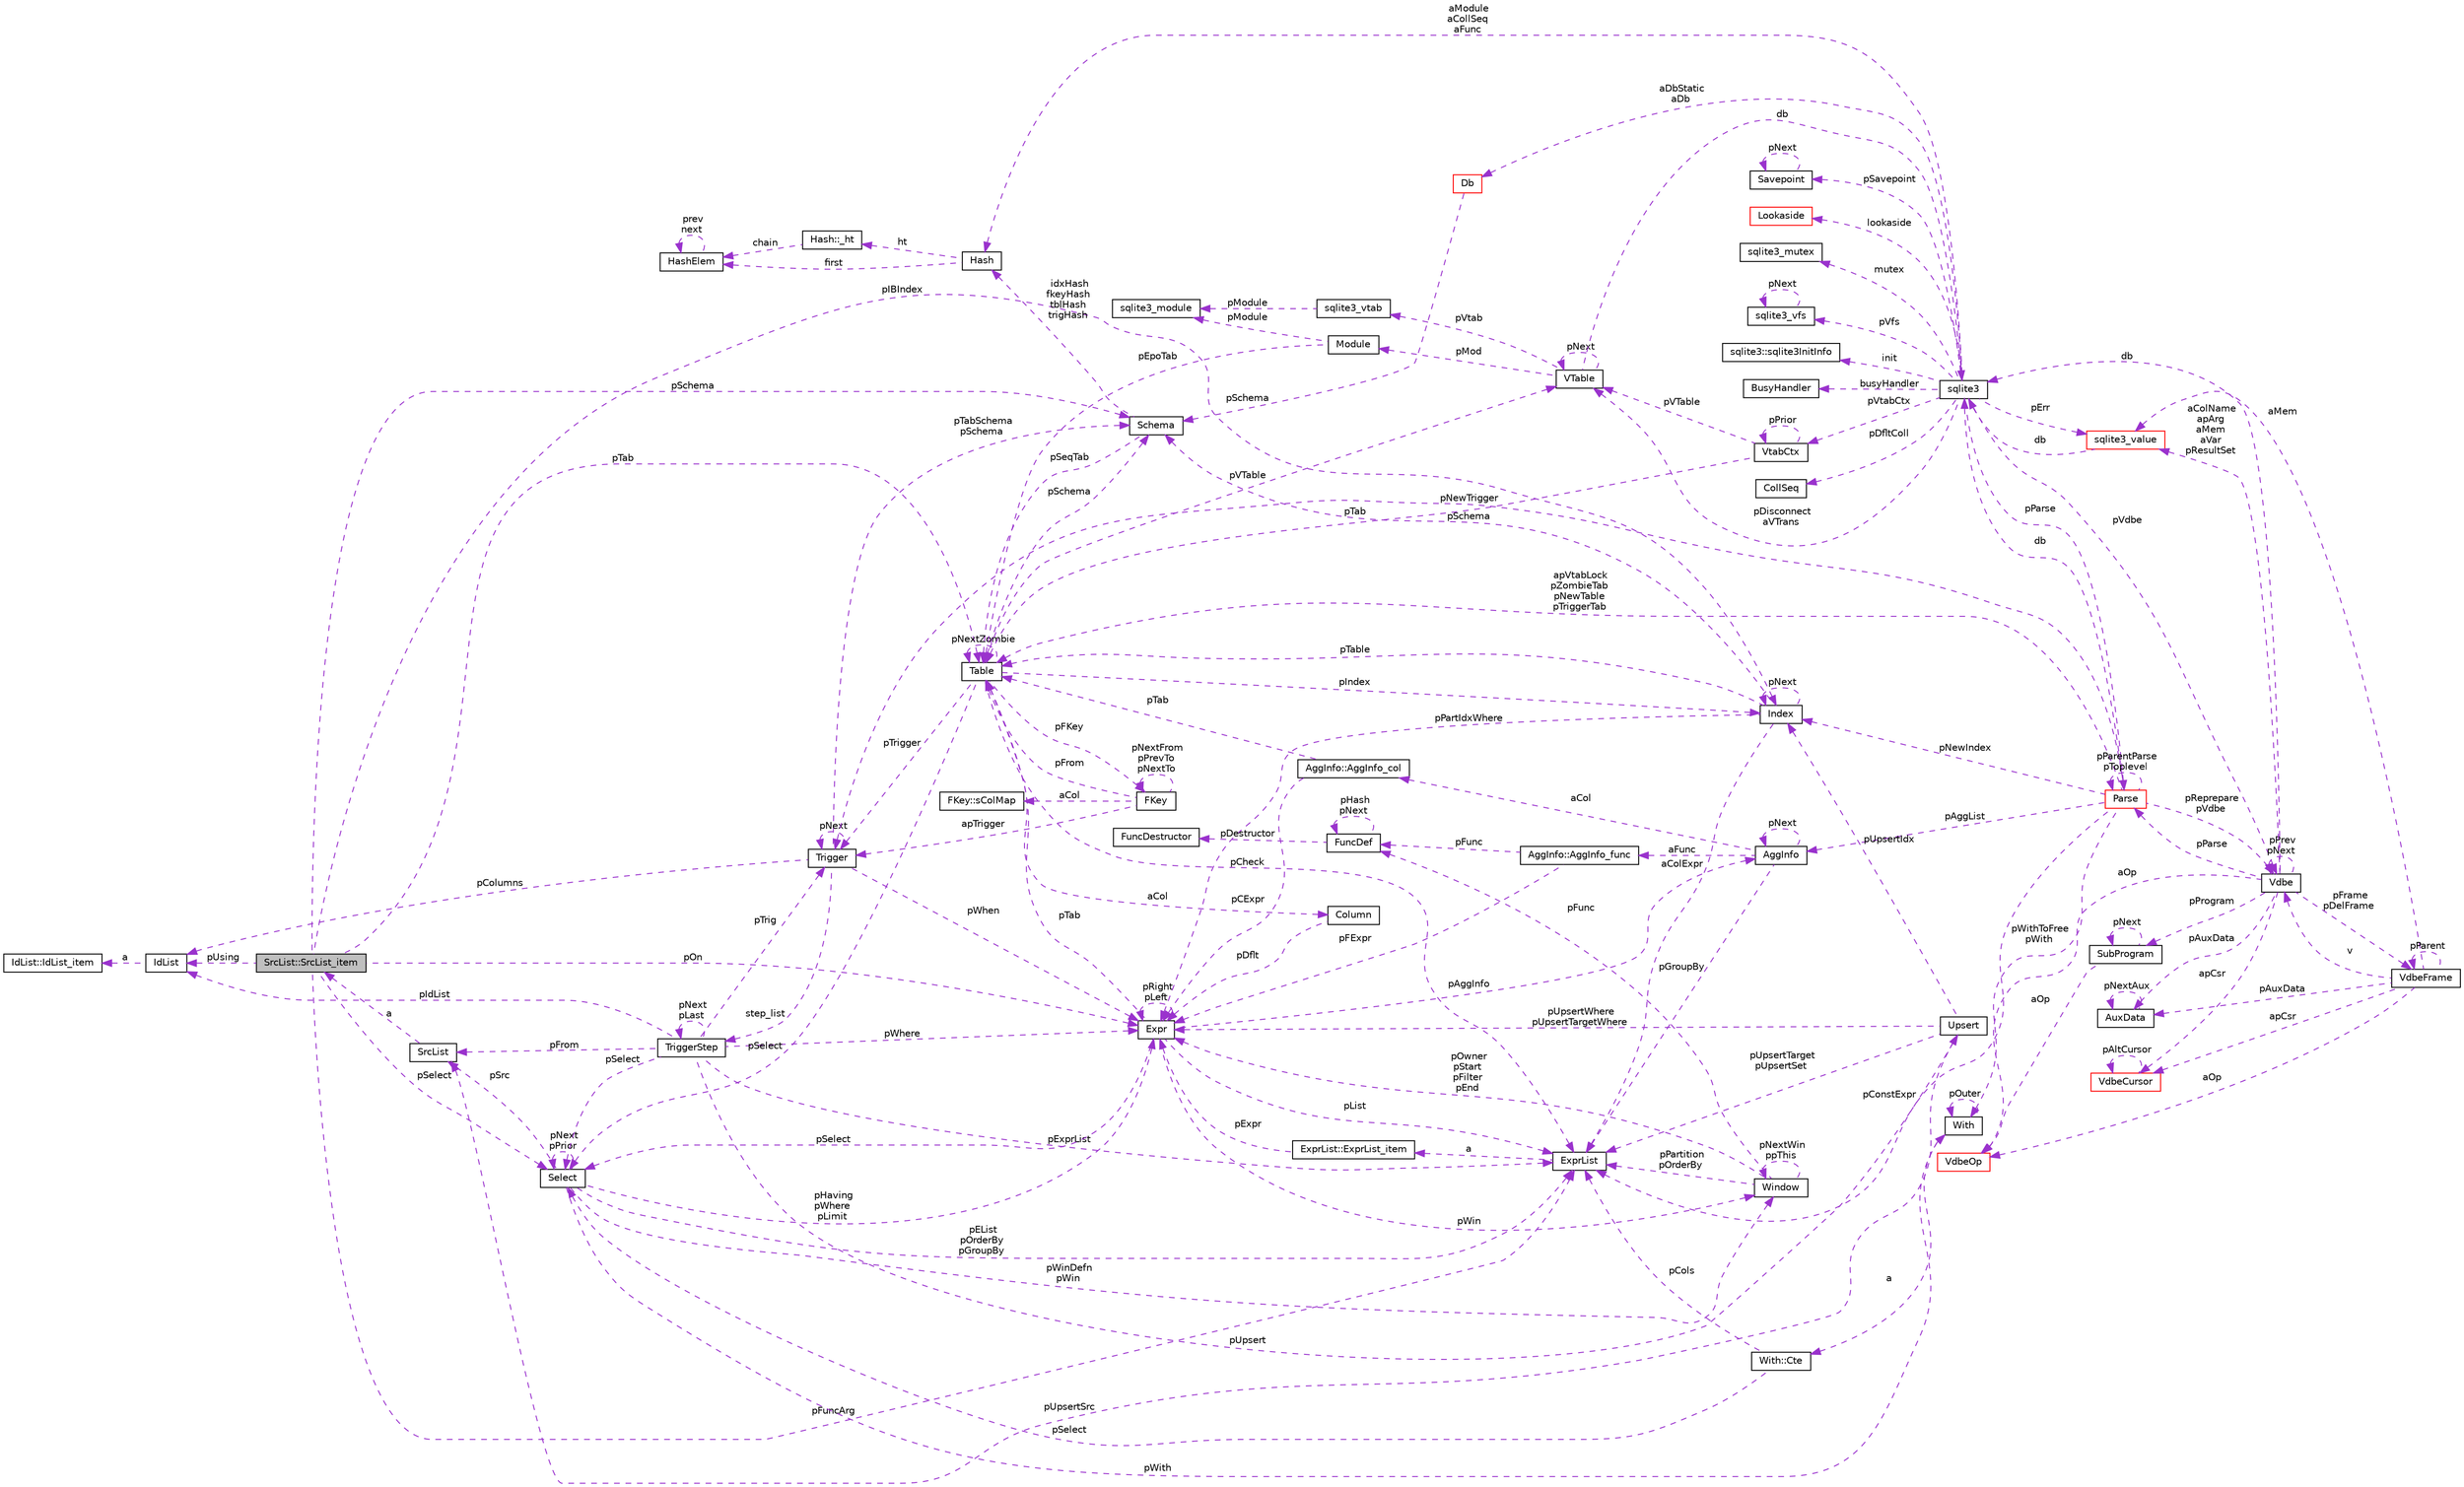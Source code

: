 digraph "SrcList::SrcList_item"
{
 // LATEX_PDF_SIZE
  edge [fontname="Helvetica",fontsize="10",labelfontname="Helvetica",labelfontsize="10"];
  node [fontname="Helvetica",fontsize="10",shape=record];
  rankdir="LR";
  Node1 [label="SrcList::SrcList_item",height=0.2,width=0.4,color="black", fillcolor="grey75", style="filled", fontcolor="black",tooltip=" "];
  Node2 -> Node1 [dir="back",color="darkorchid3",fontsize="10",style="dashed",label=" pSchema" ,fontname="Helvetica"];
  Node2 [label="Schema",height=0.2,width=0.4,color="black", fillcolor="white", style="filled",URL="$structSchema.html",tooltip=" "];
  Node3 -> Node2 [dir="back",color="darkorchid3",fontsize="10",style="dashed",label=" pSeqTab" ,fontname="Helvetica"];
  Node3 [label="Table",height=0.2,width=0.4,color="black", fillcolor="white", style="filled",URL="$structTable.html",tooltip=" "];
  Node2 -> Node3 [dir="back",color="darkorchid3",fontsize="10",style="dashed",label=" pSchema" ,fontname="Helvetica"];
  Node4 -> Node3 [dir="back",color="darkorchid3",fontsize="10",style="dashed",label=" aCol" ,fontname="Helvetica"];
  Node4 [label="Column",height=0.2,width=0.4,color="black", fillcolor="white", style="filled",URL="$structColumn.html",tooltip=" "];
  Node5 -> Node4 [dir="back",color="darkorchid3",fontsize="10",style="dashed",label=" pDflt" ,fontname="Helvetica"];
  Node5 [label="Expr",height=0.2,width=0.4,color="black", fillcolor="white", style="filled",URL="$structExpr.html",tooltip=" "];
  Node6 -> Node5 [dir="back",color="darkorchid3",fontsize="10",style="dashed",label=" pAggInfo" ,fontname="Helvetica"];
  Node6 [label="AggInfo",height=0.2,width=0.4,color="black", fillcolor="white", style="filled",URL="$structAggInfo.html",tooltip=" "];
  Node6 -> Node6 [dir="back",color="darkorchid3",fontsize="10",style="dashed",label=" pNext" ,fontname="Helvetica"];
  Node7 -> Node6 [dir="back",color="darkorchid3",fontsize="10",style="dashed",label=" aCol" ,fontname="Helvetica"];
  Node7 [label="AggInfo::AggInfo_col",height=0.2,width=0.4,color="black", fillcolor="white", style="filled",URL="$structAggInfo_1_1AggInfo__col.html",tooltip=" "];
  Node5 -> Node7 [dir="back",color="darkorchid3",fontsize="10",style="dashed",label=" pCExpr" ,fontname="Helvetica"];
  Node3 -> Node7 [dir="back",color="darkorchid3",fontsize="10",style="dashed",label=" pTab" ,fontname="Helvetica"];
  Node8 -> Node6 [dir="back",color="darkorchid3",fontsize="10",style="dashed",label=" aFunc" ,fontname="Helvetica"];
  Node8 [label="AggInfo::AggInfo_func",height=0.2,width=0.4,color="black", fillcolor="white", style="filled",URL="$structAggInfo_1_1AggInfo__func.html",tooltip=" "];
  Node5 -> Node8 [dir="back",color="darkorchid3",fontsize="10",style="dashed",label=" pFExpr" ,fontname="Helvetica"];
  Node9 -> Node8 [dir="back",color="darkorchid3",fontsize="10",style="dashed",label=" pFunc" ,fontname="Helvetica"];
  Node9 [label="FuncDef",height=0.2,width=0.4,color="black", fillcolor="white", style="filled",URL="$structFuncDef.html",tooltip=" "];
  Node10 -> Node9 [dir="back",color="darkorchid3",fontsize="10",style="dashed",label=" pDestructor" ,fontname="Helvetica"];
  Node10 [label="FuncDestructor",height=0.2,width=0.4,color="black", fillcolor="white", style="filled",URL="$structFuncDestructor.html",tooltip=" "];
  Node9 -> Node9 [dir="back",color="darkorchid3",fontsize="10",style="dashed",label=" pHash\npNext" ,fontname="Helvetica"];
  Node11 -> Node6 [dir="back",color="darkorchid3",fontsize="10",style="dashed",label=" pGroupBy" ,fontname="Helvetica"];
  Node11 [label="ExprList",height=0.2,width=0.4,color="black", fillcolor="white", style="filled",URL="$structExprList.html",tooltip=" "];
  Node12 -> Node11 [dir="back",color="darkorchid3",fontsize="10",style="dashed",label=" a" ,fontname="Helvetica"];
  Node12 [label="ExprList::ExprList_item",height=0.2,width=0.4,color="black", fillcolor="white", style="filled",URL="$structExprList_1_1ExprList__item.html",tooltip=" "];
  Node5 -> Node12 [dir="back",color="darkorchid3",fontsize="10",style="dashed",label=" pExpr" ,fontname="Helvetica"];
  Node5 -> Node5 [dir="back",color="darkorchid3",fontsize="10",style="dashed",label=" pRight\npLeft" ,fontname="Helvetica"];
  Node3 -> Node5 [dir="back",color="darkorchid3",fontsize="10",style="dashed",label=" pTab" ,fontname="Helvetica"];
  Node13 -> Node5 [dir="back",color="darkorchid3",fontsize="10",style="dashed",label=" pSelect" ,fontname="Helvetica"];
  Node13 [label="Select",height=0.2,width=0.4,color="black", fillcolor="white", style="filled",URL="$structSelect.html",tooltip=" "];
  Node5 -> Node13 [dir="back",color="darkorchid3",fontsize="10",style="dashed",label=" pHaving\npWhere\npLimit" ,fontname="Helvetica"];
  Node14 -> Node13 [dir="back",color="darkorchid3",fontsize="10",style="dashed",label=" pWith" ,fontname="Helvetica"];
  Node14 [label="With",height=0.2,width=0.4,color="black", fillcolor="white", style="filled",URL="$structWith.html",tooltip=" "];
  Node15 -> Node14 [dir="back",color="darkorchid3",fontsize="10",style="dashed",label=" a" ,fontname="Helvetica"];
  Node15 [label="With::Cte",height=0.2,width=0.4,color="black", fillcolor="white", style="filled",URL="$structWith_1_1Cte.html",tooltip=" "];
  Node13 -> Node15 [dir="back",color="darkorchid3",fontsize="10",style="dashed",label=" pSelect" ,fontname="Helvetica"];
  Node11 -> Node15 [dir="back",color="darkorchid3",fontsize="10",style="dashed",label=" pCols" ,fontname="Helvetica"];
  Node14 -> Node14 [dir="back",color="darkorchid3",fontsize="10",style="dashed",label=" pOuter" ,fontname="Helvetica"];
  Node13 -> Node13 [dir="back",color="darkorchid3",fontsize="10",style="dashed",label=" pNext\npPrior" ,fontname="Helvetica"];
  Node16 -> Node13 [dir="back",color="darkorchid3",fontsize="10",style="dashed",label=" pSrc" ,fontname="Helvetica"];
  Node16 [label="SrcList",height=0.2,width=0.4,color="black", fillcolor="white", style="filled",URL="$structSrcList.html",tooltip=" "];
  Node1 -> Node16 [dir="back",color="darkorchid3",fontsize="10",style="dashed",label=" a" ,fontname="Helvetica"];
  Node11 -> Node13 [dir="back",color="darkorchid3",fontsize="10",style="dashed",label=" pEList\npOrderBy\npGroupBy" ,fontname="Helvetica"];
  Node17 -> Node13 [dir="back",color="darkorchid3",fontsize="10",style="dashed",label=" pWinDefn\npWin" ,fontname="Helvetica"];
  Node17 [label="Window",height=0.2,width=0.4,color="black", fillcolor="white", style="filled",URL="$structWindow.html",tooltip=" "];
  Node5 -> Node17 [dir="back",color="darkorchid3",fontsize="10",style="dashed",label=" pOwner\npStart\npFilter\npEnd" ,fontname="Helvetica"];
  Node11 -> Node17 [dir="back",color="darkorchid3",fontsize="10",style="dashed",label=" pPartition\npOrderBy" ,fontname="Helvetica"];
  Node9 -> Node17 [dir="back",color="darkorchid3",fontsize="10",style="dashed",label=" pFunc" ,fontname="Helvetica"];
  Node17 -> Node17 [dir="back",color="darkorchid3",fontsize="10",style="dashed",label=" pNextWin\nppThis" ,fontname="Helvetica"];
  Node11 -> Node5 [dir="back",color="darkorchid3",fontsize="10",style="dashed",label=" pList" ,fontname="Helvetica"];
  Node17 -> Node5 [dir="back",color="darkorchid3",fontsize="10",style="dashed",label=" pWin" ,fontname="Helvetica"];
  Node18 -> Node3 [dir="back",color="darkorchid3",fontsize="10",style="dashed",label=" pFKey" ,fontname="Helvetica"];
  Node18 [label="FKey",height=0.2,width=0.4,color="black", fillcolor="white", style="filled",URL="$structFKey.html",tooltip=" "];
  Node19 -> Node18 [dir="back",color="darkorchid3",fontsize="10",style="dashed",label=" aCol" ,fontname="Helvetica"];
  Node19 [label="FKey::sColMap",height=0.2,width=0.4,color="black", fillcolor="white", style="filled",URL="$structFKey_1_1sColMap.html",tooltip=" "];
  Node18 -> Node18 [dir="back",color="darkorchid3",fontsize="10",style="dashed",label=" pNextFrom\npPrevTo\npNextTo" ,fontname="Helvetica"];
  Node3 -> Node18 [dir="back",color="darkorchid3",fontsize="10",style="dashed",label=" pFrom" ,fontname="Helvetica"];
  Node20 -> Node18 [dir="back",color="darkorchid3",fontsize="10",style="dashed",label=" apTrigger" ,fontname="Helvetica"];
  Node20 [label="Trigger",height=0.2,width=0.4,color="black", fillcolor="white", style="filled",URL="$structTrigger.html",tooltip=" "];
  Node21 -> Node20 [dir="back",color="darkorchid3",fontsize="10",style="dashed",label=" step_list" ,fontname="Helvetica"];
  Node21 [label="TriggerStep",height=0.2,width=0.4,color="black", fillcolor="white", style="filled",URL="$structTriggerStep.html",tooltip=" "];
  Node21 -> Node21 [dir="back",color="darkorchid3",fontsize="10",style="dashed",label=" pNext\npLast" ,fontname="Helvetica"];
  Node5 -> Node21 [dir="back",color="darkorchid3",fontsize="10",style="dashed",label=" pWhere" ,fontname="Helvetica"];
  Node22 -> Node21 [dir="back",color="darkorchid3",fontsize="10",style="dashed",label=" pIdList" ,fontname="Helvetica"];
  Node22 [label="IdList",height=0.2,width=0.4,color="black", fillcolor="white", style="filled",URL="$structIdList.html",tooltip=" "];
  Node23 -> Node22 [dir="back",color="darkorchid3",fontsize="10",style="dashed",label=" a" ,fontname="Helvetica"];
  Node23 [label="IdList::IdList_item",height=0.2,width=0.4,color="black", fillcolor="white", style="filled",URL="$structIdList_1_1IdList__item.html",tooltip=" "];
  Node13 -> Node21 [dir="back",color="darkorchid3",fontsize="10",style="dashed",label=" pSelect" ,fontname="Helvetica"];
  Node20 -> Node21 [dir="back",color="darkorchid3",fontsize="10",style="dashed",label=" pTrig" ,fontname="Helvetica"];
  Node16 -> Node21 [dir="back",color="darkorchid3",fontsize="10",style="dashed",label=" pFrom" ,fontname="Helvetica"];
  Node11 -> Node21 [dir="back",color="darkorchid3",fontsize="10",style="dashed",label=" pExprList" ,fontname="Helvetica"];
  Node24 -> Node21 [dir="back",color="darkorchid3",fontsize="10",style="dashed",label=" pUpsert" ,fontname="Helvetica"];
  Node24 [label="Upsert",height=0.2,width=0.4,color="black", fillcolor="white", style="filled",URL="$structUpsert.html",tooltip=" "];
  Node5 -> Node24 [dir="back",color="darkorchid3",fontsize="10",style="dashed",label=" pUpsertWhere\npUpsertTargetWhere" ,fontname="Helvetica"];
  Node16 -> Node24 [dir="back",color="darkorchid3",fontsize="10",style="dashed",label=" pUpsertSrc" ,fontname="Helvetica"];
  Node25 -> Node24 [dir="back",color="darkorchid3",fontsize="10",style="dashed",label=" pUpsertIdx" ,fontname="Helvetica"];
  Node25 [label="Index",height=0.2,width=0.4,color="black", fillcolor="white", style="filled",URL="$structIndex.html",tooltip=" "];
  Node2 -> Node25 [dir="back",color="darkorchid3",fontsize="10",style="dashed",label=" pSchema" ,fontname="Helvetica"];
  Node5 -> Node25 [dir="back",color="darkorchid3",fontsize="10",style="dashed",label=" pPartIdxWhere" ,fontname="Helvetica"];
  Node3 -> Node25 [dir="back",color="darkorchid3",fontsize="10",style="dashed",label=" pTable" ,fontname="Helvetica"];
  Node11 -> Node25 [dir="back",color="darkorchid3",fontsize="10",style="dashed",label=" aColExpr" ,fontname="Helvetica"];
  Node25 -> Node25 [dir="back",color="darkorchid3",fontsize="10",style="dashed",label=" pNext" ,fontname="Helvetica"];
  Node11 -> Node24 [dir="back",color="darkorchid3",fontsize="10",style="dashed",label=" pUpsertTarget\npUpsertSet" ,fontname="Helvetica"];
  Node2 -> Node20 [dir="back",color="darkorchid3",fontsize="10",style="dashed",label=" pTabSchema\npSchema" ,fontname="Helvetica"];
  Node5 -> Node20 [dir="back",color="darkorchid3",fontsize="10",style="dashed",label=" pWhen" ,fontname="Helvetica"];
  Node22 -> Node20 [dir="back",color="darkorchid3",fontsize="10",style="dashed",label=" pColumns" ,fontname="Helvetica"];
  Node20 -> Node20 [dir="back",color="darkorchid3",fontsize="10",style="dashed",label=" pNext" ,fontname="Helvetica"];
  Node26 -> Node3 [dir="back",color="darkorchid3",fontsize="10",style="dashed",label=" pVTable" ,fontname="Helvetica"];
  Node26 [label="VTable",height=0.2,width=0.4,color="black", fillcolor="white", style="filled",URL="$structVTable.html",tooltip=" "];
  Node27 -> Node26 [dir="back",color="darkorchid3",fontsize="10",style="dashed",label=" db" ,fontname="Helvetica"];
  Node27 [label="sqlite3",height=0.2,width=0.4,color="black", fillcolor="white", style="filled",URL="$structsqlite3.html",tooltip=" "];
  Node28 -> Node27 [dir="back",color="darkorchid3",fontsize="10",style="dashed",label=" pVdbe" ,fontname="Helvetica"];
  Node28 [label="Vdbe",height=0.2,width=0.4,color="black", fillcolor="white", style="filled",URL="$structVdbe.html",tooltip=" "];
  Node28 -> Node28 [dir="back",color="darkorchid3",fontsize="10",style="dashed",label=" pPrev\npNext" ,fontname="Helvetica"];
  Node27 -> Node28 [dir="back",color="darkorchid3",fontsize="10",style="dashed",label=" db" ,fontname="Helvetica"];
  Node29 -> Node28 [dir="back",color="darkorchid3",fontsize="10",style="dashed",label=" aColName\napArg\naMem\naVar\npResultSet" ,fontname="Helvetica"];
  Node29 [label="sqlite3_value",height=0.2,width=0.4,color="red", fillcolor="white", style="filled",URL="$structsqlite3__value.html",tooltip=" "];
  Node27 -> Node29 [dir="back",color="darkorchid3",fontsize="10",style="dashed",label=" db" ,fontname="Helvetica"];
  Node31 -> Node28 [dir="back",color="darkorchid3",fontsize="10",style="dashed",label=" pFrame\npDelFrame" ,fontname="Helvetica"];
  Node31 [label="VdbeFrame",height=0.2,width=0.4,color="black", fillcolor="white", style="filled",URL="$structVdbeFrame.html",tooltip=" "];
  Node28 -> Node31 [dir="back",color="darkorchid3",fontsize="10",style="dashed",label=" v" ,fontname="Helvetica"];
  Node29 -> Node31 [dir="back",color="darkorchid3",fontsize="10",style="dashed",label=" aMem" ,fontname="Helvetica"];
  Node31 -> Node31 [dir="back",color="darkorchid3",fontsize="10",style="dashed",label=" pParent" ,fontname="Helvetica"];
  Node32 -> Node31 [dir="back",color="darkorchid3",fontsize="10",style="dashed",label=" pAuxData" ,fontname="Helvetica"];
  Node32 [label="AuxData",height=0.2,width=0.4,color="black", fillcolor="white", style="filled",URL="$structAuxData.html",tooltip=" "];
  Node32 -> Node32 [dir="back",color="darkorchid3",fontsize="10",style="dashed",label=" pNextAux" ,fontname="Helvetica"];
  Node33 -> Node31 [dir="back",color="darkorchid3",fontsize="10",style="dashed",label=" apCsr" ,fontname="Helvetica"];
  Node33 [label="VdbeCursor",height=0.2,width=0.4,color="red", fillcolor="white", style="filled",URL="$structVdbeCursor.html",tooltip=" "];
  Node33 -> Node33 [dir="back",color="darkorchid3",fontsize="10",style="dashed",label=" pAltCursor" ,fontname="Helvetica"];
  Node68 -> Node31 [dir="back",color="darkorchid3",fontsize="10",style="dashed",label=" aOp" ,fontname="Helvetica"];
  Node68 [label="VdbeOp",height=0.2,width=0.4,color="red", fillcolor="white", style="filled",URL="$structVdbeOp.html",tooltip=" "];
  Node32 -> Node28 [dir="back",color="darkorchid3",fontsize="10",style="dashed",label=" pAuxData" ,fontname="Helvetica"];
  Node70 -> Node28 [dir="back",color="darkorchid3",fontsize="10",style="dashed",label=" pProgram" ,fontname="Helvetica"];
  Node70 [label="SubProgram",height=0.2,width=0.4,color="black", fillcolor="white", style="filled",URL="$structSubProgram.html",tooltip=" "];
  Node70 -> Node70 [dir="back",color="darkorchid3",fontsize="10",style="dashed",label=" pNext" ,fontname="Helvetica"];
  Node68 -> Node70 [dir="back",color="darkorchid3",fontsize="10",style="dashed",label=" aOp" ,fontname="Helvetica"];
  Node33 -> Node28 [dir="back",color="darkorchid3",fontsize="10",style="dashed",label=" apCsr" ,fontname="Helvetica"];
  Node72 -> Node28 [dir="back",color="darkorchid3",fontsize="10",style="dashed",label=" pParse" ,fontname="Helvetica"];
  Node72 [label="Parse",height=0.2,width=0.4,color="red", fillcolor="white", style="filled",URL="$structParse.html",tooltip=" "];
  Node6 -> Node72 [dir="back",color="darkorchid3",fontsize="10",style="dashed",label=" pAggList" ,fontname="Helvetica"];
  Node28 -> Node72 [dir="back",color="darkorchid3",fontsize="10",style="dashed",label=" pReprepare\npVdbe" ,fontname="Helvetica"];
  Node27 -> Node72 [dir="back",color="darkorchid3",fontsize="10",style="dashed",label=" db" ,fontname="Helvetica"];
  Node14 -> Node72 [dir="back",color="darkorchid3",fontsize="10",style="dashed",label=" pWithToFree\npWith" ,fontname="Helvetica"];
  Node3 -> Node72 [dir="back",color="darkorchid3",fontsize="10",style="dashed",label=" apVtabLock\npZombieTab\npNewTable\npTriggerTab" ,fontname="Helvetica"];
  Node20 -> Node72 [dir="back",color="darkorchid3",fontsize="10",style="dashed",label=" pNewTrigger" ,fontname="Helvetica"];
  Node25 -> Node72 [dir="back",color="darkorchid3",fontsize="10",style="dashed",label=" pNewIndex" ,fontname="Helvetica"];
  Node11 -> Node72 [dir="back",color="darkorchid3",fontsize="10",style="dashed",label=" pConstExpr" ,fontname="Helvetica"];
  Node72 -> Node72 [dir="back",color="darkorchid3",fontsize="10",style="dashed",label=" pParentParse\npToplevel" ,fontname="Helvetica"];
  Node68 -> Node28 [dir="back",color="darkorchid3",fontsize="10",style="dashed",label=" aOp" ,fontname="Helvetica"];
  Node78 -> Node27 [dir="back",color="darkorchid3",fontsize="10",style="dashed",label=" pSavepoint" ,fontname="Helvetica"];
  Node78 [label="Savepoint",height=0.2,width=0.4,color="black", fillcolor="white", style="filled",URL="$structSavepoint.html",tooltip=" "];
  Node78 -> Node78 [dir="back",color="darkorchid3",fontsize="10",style="dashed",label=" pNext" ,fontname="Helvetica"];
  Node79 -> Node27 [dir="back",color="darkorchid3",fontsize="10",style="dashed",label=" lookaside" ,fontname="Helvetica"];
  Node79 [label="Lookaside",height=0.2,width=0.4,color="red", fillcolor="white", style="filled",URL="$structLookaside.html",tooltip=" "];
  Node29 -> Node27 [dir="back",color="darkorchid3",fontsize="10",style="dashed",label=" pErr" ,fontname="Helvetica"];
  Node38 -> Node27 [dir="back",color="darkorchid3",fontsize="10",style="dashed",label=" mutex" ,fontname="Helvetica"];
  Node38 [label="sqlite3_mutex",height=0.2,width=0.4,color="black", fillcolor="white", style="filled",URL="$structsqlite3__mutex.html",tooltip=" "];
  Node49 -> Node27 [dir="back",color="darkorchid3",fontsize="10",style="dashed",label=" pVfs" ,fontname="Helvetica"];
  Node49 [label="sqlite3_vfs",height=0.2,width=0.4,color="black", fillcolor="white", style="filled",URL="$structsqlite3__vfs.html",tooltip=" "];
  Node49 -> Node49 [dir="back",color="darkorchid3",fontsize="10",style="dashed",label=" pNext" ,fontname="Helvetica"];
  Node81 -> Node27 [dir="back",color="darkorchid3",fontsize="10",style="dashed",label=" init" ,fontname="Helvetica"];
  Node81 [label="sqlite3::sqlite3InitInfo",height=0.2,width=0.4,color="black", fillcolor="white", style="filled",URL="$structsqlite3_1_1sqlite3InitInfo.html",tooltip=" "];
  Node82 -> Node27 [dir="back",color="darkorchid3",fontsize="10",style="dashed",label=" busyHandler" ,fontname="Helvetica"];
  Node82 [label="BusyHandler",height=0.2,width=0.4,color="black", fillcolor="white", style="filled",URL="$structBusyHandler.html",tooltip=" "];
  Node83 -> Node27 [dir="back",color="darkorchid3",fontsize="10",style="dashed",label=" pVtabCtx" ,fontname="Helvetica"];
  Node83 [label="VtabCtx",height=0.2,width=0.4,color="black", fillcolor="white", style="filled",URL="$structVtabCtx.html",tooltip=" "];
  Node83 -> Node83 [dir="back",color="darkorchid3",fontsize="10",style="dashed",label=" pPrior" ,fontname="Helvetica"];
  Node26 -> Node83 [dir="back",color="darkorchid3",fontsize="10",style="dashed",label=" pVTable" ,fontname="Helvetica"];
  Node3 -> Node83 [dir="back",color="darkorchid3",fontsize="10",style="dashed",label=" pTab" ,fontname="Helvetica"];
  Node54 -> Node27 [dir="back",color="darkorchid3",fontsize="10",style="dashed",label=" pDfltColl" ,fontname="Helvetica"];
  Node54 [label="CollSeq",height=0.2,width=0.4,color="black", fillcolor="white", style="filled",URL="$structCollSeq.html",tooltip=" "];
  Node26 -> Node27 [dir="back",color="darkorchid3",fontsize="10",style="dashed",label=" pDisconnect\naVTrans" ,fontname="Helvetica"];
  Node84 -> Node27 [dir="back",color="darkorchid3",fontsize="10",style="dashed",label=" aDbStatic\naDb" ,fontname="Helvetica"];
  Node84 [label="Db",height=0.2,width=0.4,color="red", fillcolor="white", style="filled",URL="$structDb.html",tooltip=" "];
  Node2 -> Node84 [dir="back",color="darkorchid3",fontsize="10",style="dashed",label=" pSchema" ,fontname="Helvetica"];
  Node85 -> Node27 [dir="back",color="darkorchid3",fontsize="10",style="dashed",label=" aModule\naCollSeq\naFunc" ,fontname="Helvetica"];
  Node85 [label="Hash",height=0.2,width=0.4,color="black", fillcolor="white", style="filled",URL="$structHash.html",tooltip=" "];
  Node86 -> Node85 [dir="back",color="darkorchid3",fontsize="10",style="dashed",label=" ht" ,fontname="Helvetica"];
  Node86 [label="Hash::_ht",height=0.2,width=0.4,color="black", fillcolor="white", style="filled",URL="$structHash_1_1__ht.html",tooltip=" "];
  Node87 -> Node86 [dir="back",color="darkorchid3",fontsize="10",style="dashed",label=" chain" ,fontname="Helvetica"];
  Node87 [label="HashElem",height=0.2,width=0.4,color="black", fillcolor="white", style="filled",URL="$structHashElem.html",tooltip=" "];
  Node87 -> Node87 [dir="back",color="darkorchid3",fontsize="10",style="dashed",label=" prev\nnext" ,fontname="Helvetica"];
  Node87 -> Node85 [dir="back",color="darkorchid3",fontsize="10",style="dashed",label=" first" ,fontname="Helvetica"];
  Node72 -> Node27 [dir="back",color="darkorchid3",fontsize="10",style="dashed",label=" pParse" ,fontname="Helvetica"];
  Node26 -> Node26 [dir="back",color="darkorchid3",fontsize="10",style="dashed",label=" pNext" ,fontname="Helvetica"];
  Node88 -> Node26 [dir="back",color="darkorchid3",fontsize="10",style="dashed",label=" pMod" ,fontname="Helvetica"];
  Node88 [label="Module",height=0.2,width=0.4,color="black", fillcolor="white", style="filled",URL="$structModule.html",tooltip=" "];
  Node57 -> Node88 [dir="back",color="darkorchid3",fontsize="10",style="dashed",label=" pModule" ,fontname="Helvetica"];
  Node57 [label="sqlite3_module",height=0.2,width=0.4,color="black", fillcolor="white", style="filled",URL="$structsqlite3__module.html",tooltip=" "];
  Node3 -> Node88 [dir="back",color="darkorchid3",fontsize="10",style="dashed",label=" pEpoTab" ,fontname="Helvetica"];
  Node56 -> Node26 [dir="back",color="darkorchid3",fontsize="10",style="dashed",label=" pVtab" ,fontname="Helvetica"];
  Node56 [label="sqlite3_vtab",height=0.2,width=0.4,color="black", fillcolor="white", style="filled",URL="$structsqlite3__vtab.html",tooltip=" "];
  Node57 -> Node56 [dir="back",color="darkorchid3",fontsize="10",style="dashed",label=" pModule" ,fontname="Helvetica"];
  Node3 -> Node3 [dir="back",color="darkorchid3",fontsize="10",style="dashed",label=" pNextZombie" ,fontname="Helvetica"];
  Node20 -> Node3 [dir="back",color="darkorchid3",fontsize="10",style="dashed",label=" pTrigger" ,fontname="Helvetica"];
  Node13 -> Node3 [dir="back",color="darkorchid3",fontsize="10",style="dashed",label=" pSelect" ,fontname="Helvetica"];
  Node11 -> Node3 [dir="back",color="darkorchid3",fontsize="10",style="dashed",label=" pCheck" ,fontname="Helvetica"];
  Node25 -> Node3 [dir="back",color="darkorchid3",fontsize="10",style="dashed",label=" pIndex" ,fontname="Helvetica"];
  Node85 -> Node2 [dir="back",color="darkorchid3",fontsize="10",style="dashed",label=" idxHash\nfkeyHash\ntblHash\ntrigHash" ,fontname="Helvetica"];
  Node5 -> Node1 [dir="back",color="darkorchid3",fontsize="10",style="dashed",label=" pOn" ,fontname="Helvetica"];
  Node22 -> Node1 [dir="back",color="darkorchid3",fontsize="10",style="dashed",label=" pUsing" ,fontname="Helvetica"];
  Node3 -> Node1 [dir="back",color="darkorchid3",fontsize="10",style="dashed",label=" pTab" ,fontname="Helvetica"];
  Node13 -> Node1 [dir="back",color="darkorchid3",fontsize="10",style="dashed",label=" pSelect" ,fontname="Helvetica"];
  Node25 -> Node1 [dir="back",color="darkorchid3",fontsize="10",style="dashed",label=" pIBIndex" ,fontname="Helvetica"];
  Node11 -> Node1 [dir="back",color="darkorchid3",fontsize="10",style="dashed",label=" pFuncArg" ,fontname="Helvetica"];
}
